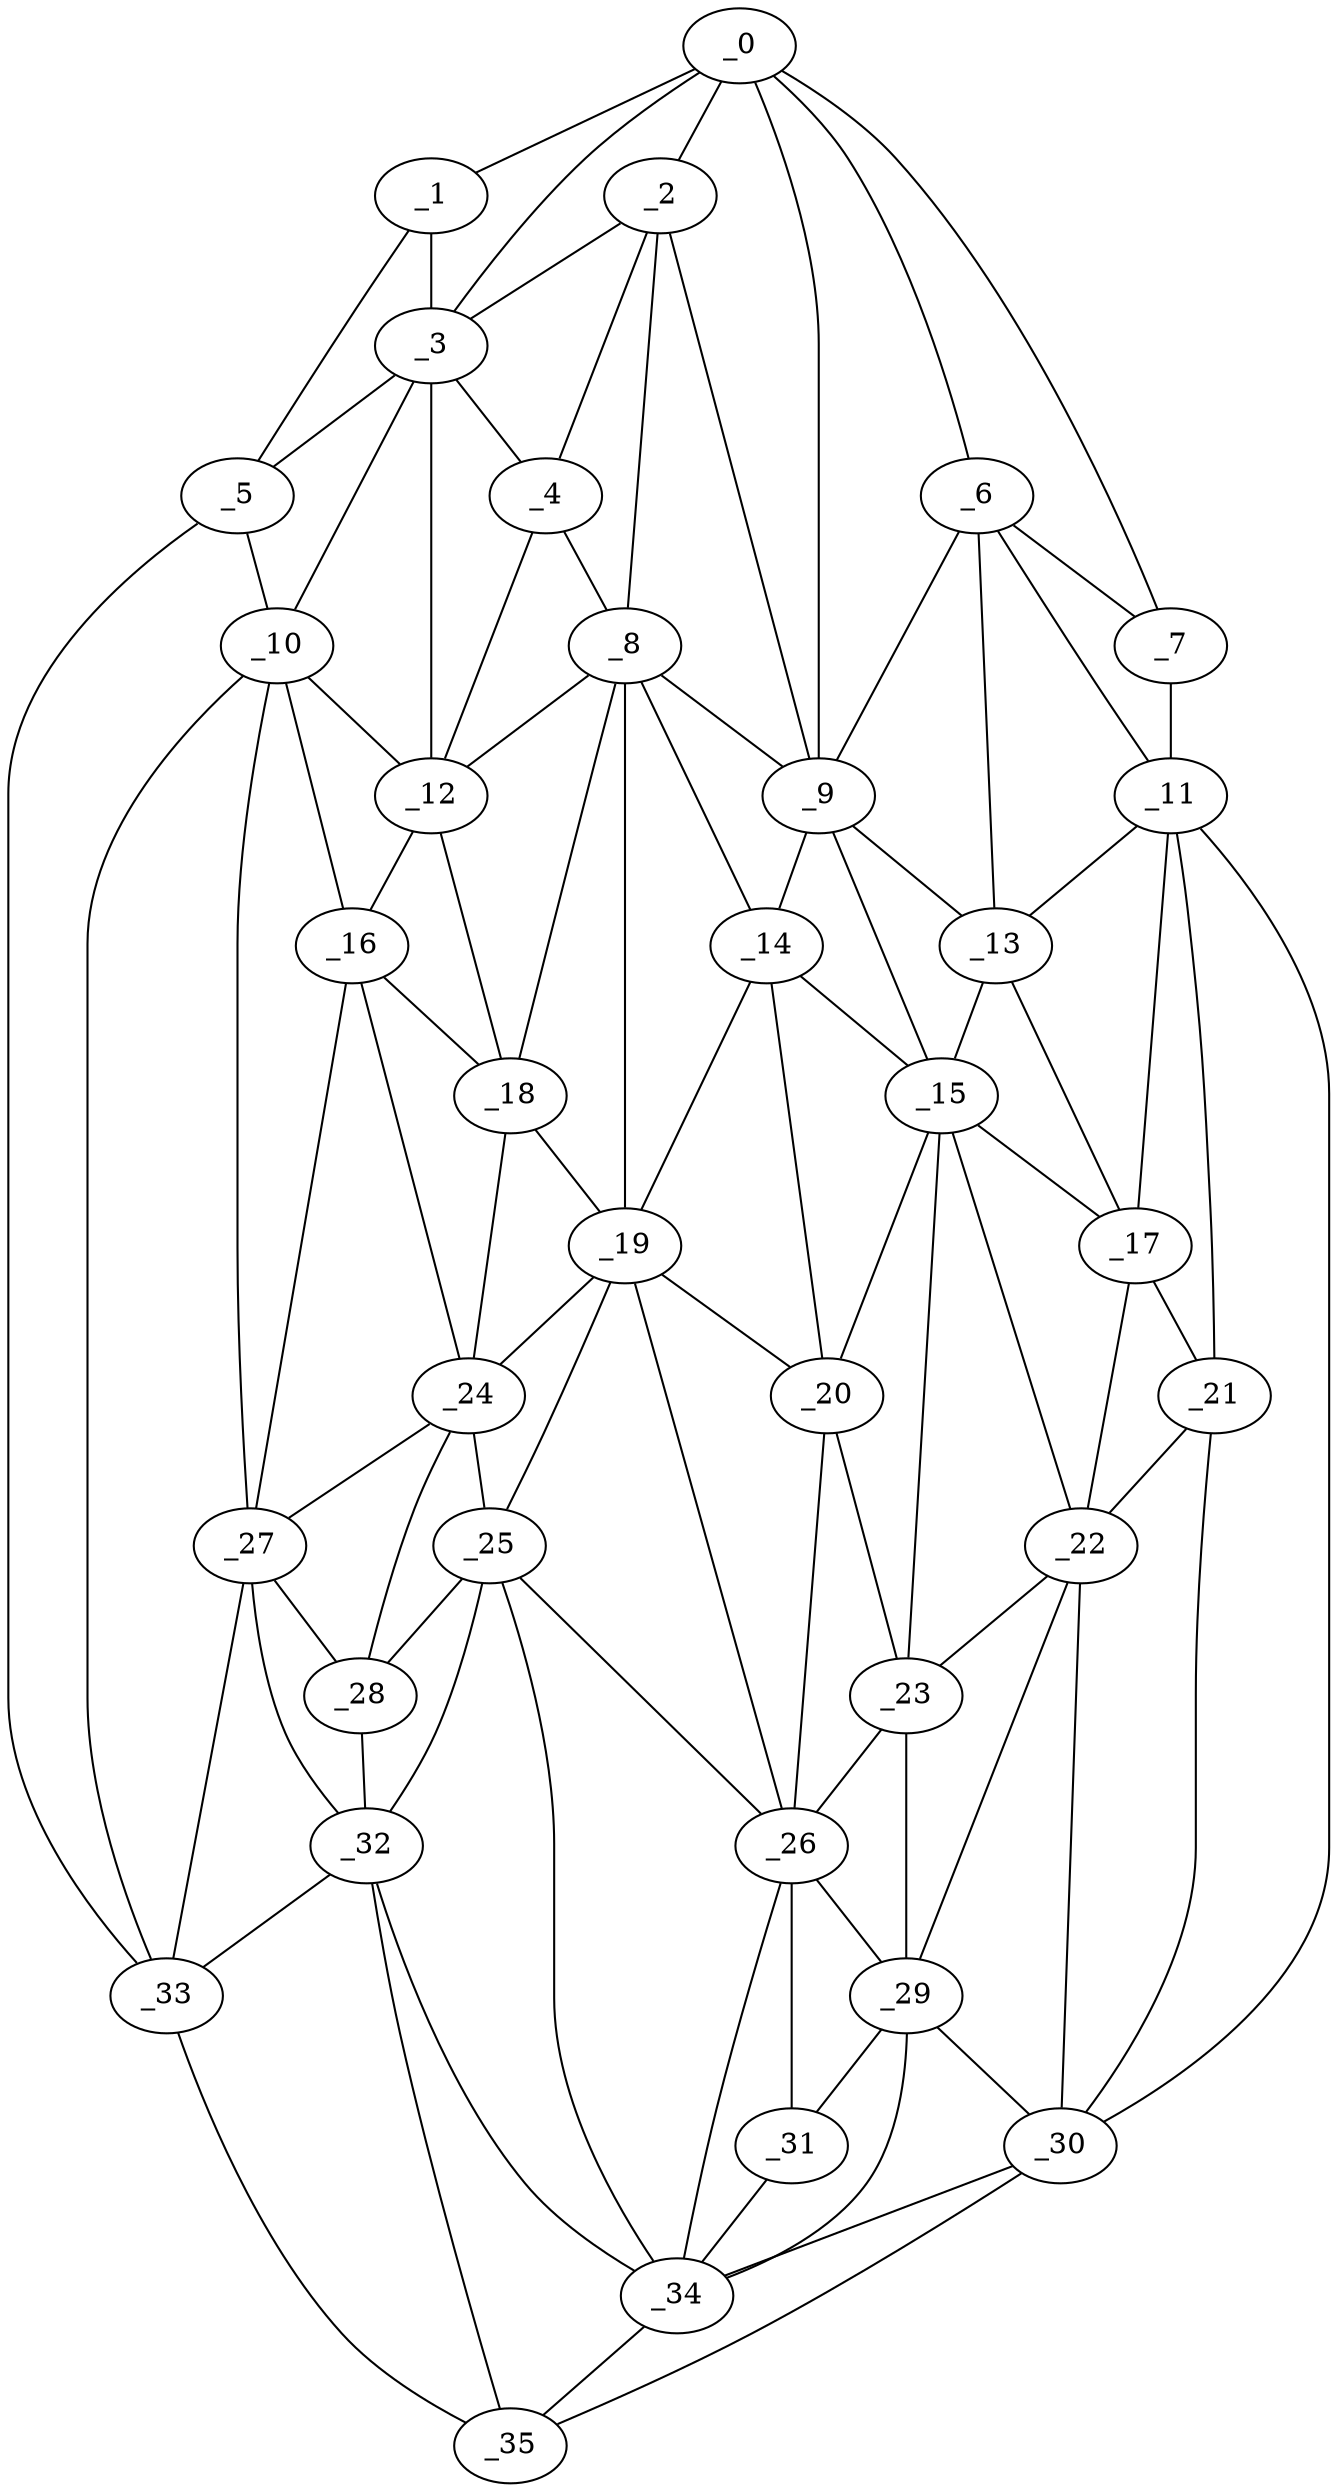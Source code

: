 graph "obj58__75.gxl" {
	_0	 [x=15,
		y=55];
	_1	 [x=26,
		y=14];
	_0 -- _1	 [valence=1];
	_2	 [x=34,
		y=45];
	_0 -- _2	 [valence=1];
	_3	 [x=36,
		y=27];
	_0 -- _3	 [valence=1];
	_6	 [x=53,
		y=96];
	_0 -- _6	 [valence=2];
	_7	 [x=53,
		y=105];
	_0 -- _7	 [valence=1];
	_9	 [x=57,
		y=84];
	_0 -- _9	 [valence=2];
	_1 -- _3	 [valence=2];
	_5	 [x=45,
		y=10];
	_1 -- _5	 [valence=1];
	_2 -- _3	 [valence=2];
	_4	 [x=37,
		y=43];
	_2 -- _4	 [valence=2];
	_8	 [x=55,
		y=48];
	_2 -- _8	 [valence=2];
	_2 -- _9	 [valence=2];
	_3 -- _4	 [valence=2];
	_3 -- _5	 [valence=1];
	_10	 [x=59,
		y=15];
	_3 -- _10	 [valence=2];
	_12	 [x=63,
		y=37];
	_3 -- _12	 [valence=1];
	_4 -- _8	 [valence=2];
	_4 -- _12	 [valence=2];
	_5 -- _10	 [valence=2];
	_33	 [x=102,
		y=16];
	_5 -- _33	 [valence=1];
	_6 -- _7	 [valence=2];
	_6 -- _9	 [valence=2];
	_11	 [x=62,
		y=107];
	_6 -- _11	 [valence=2];
	_13	 [x=64,
		y=94];
	_6 -- _13	 [valence=1];
	_7 -- _11	 [valence=1];
	_8 -- _9	 [valence=2];
	_8 -- _12	 [valence=2];
	_14	 [x=65,
		y=72];
	_8 -- _14	 [valence=2];
	_18	 [x=71,
		y=48];
	_8 -- _18	 [valence=2];
	_19	 [x=73,
		y=67];
	_8 -- _19	 [valence=1];
	_9 -- _13	 [valence=1];
	_9 -- _14	 [valence=2];
	_15	 [x=68,
		y=92];
	_9 -- _15	 [valence=2];
	_10 -- _12	 [valence=2];
	_16	 [x=69,
		y=39];
	_10 -- _16	 [valence=2];
	_27	 [x=93,
		y=28];
	_10 -- _27	 [valence=2];
	_10 -- _33	 [valence=2];
	_11 -- _13	 [valence=2];
	_17	 [x=70,
		y=102];
	_11 -- _17	 [valence=1];
	_21	 [x=74,
		y=104];
	_11 -- _21	 [valence=1];
	_30	 [x=96,
		y=100];
	_11 -- _30	 [valence=1];
	_12 -- _16	 [valence=2];
	_12 -- _18	 [valence=1];
	_13 -- _15	 [valence=1];
	_13 -- _17	 [valence=2];
	_14 -- _15	 [valence=1];
	_14 -- _19	 [valence=2];
	_20	 [x=73,
		y=73];
	_14 -- _20	 [valence=2];
	_15 -- _17	 [valence=2];
	_15 -- _20	 [valence=2];
	_22	 [x=81,
		y=90];
	_15 -- _22	 [valence=1];
	_23	 [x=82,
		y=81];
	_15 -- _23	 [valence=2];
	_16 -- _18	 [valence=2];
	_24	 [x=85,
		y=45];
	_16 -- _24	 [valence=2];
	_16 -- _27	 [valence=1];
	_17 -- _21	 [valence=1];
	_17 -- _22	 [valence=1];
	_18 -- _19	 [valence=1];
	_18 -- _24	 [valence=1];
	_19 -- _20	 [valence=2];
	_19 -- _24	 [valence=1];
	_25	 [x=89,
		y=46];
	_19 -- _25	 [valence=2];
	_26	 [x=89,
		y=72];
	_19 -- _26	 [valence=2];
	_20 -- _23	 [valence=1];
	_20 -- _26	 [valence=2];
	_21 -- _22	 [valence=2];
	_21 -- _30	 [valence=2];
	_22 -- _23	 [valence=2];
	_29	 [x=96,
		y=86];
	_22 -- _29	 [valence=1];
	_22 -- _30	 [valence=1];
	_23 -- _26	 [valence=2];
	_23 -- _29	 [valence=2];
	_24 -- _25	 [valence=2];
	_24 -- _27	 [valence=2];
	_28	 [x=96,
		y=39];
	_24 -- _28	 [valence=2];
	_25 -- _26	 [valence=1];
	_25 -- _28	 [valence=2];
	_32	 [x=99,
		y=41];
	_25 -- _32	 [valence=2];
	_34	 [x=107,
		y=69];
	_25 -- _34	 [valence=1];
	_26 -- _29	 [valence=2];
	_31	 [x=98,
		y=75];
	_26 -- _31	 [valence=2];
	_26 -- _34	 [valence=2];
	_27 -- _28	 [valence=2];
	_27 -- _32	 [valence=2];
	_27 -- _33	 [valence=1];
	_28 -- _32	 [valence=2];
	_29 -- _30	 [valence=2];
	_29 -- _31	 [valence=2];
	_29 -- _34	 [valence=1];
	_30 -- _34	 [valence=2];
	_35	 [x=116,
		y=58];
	_30 -- _35	 [valence=1];
	_31 -- _34	 [valence=1];
	_32 -- _33	 [valence=1];
	_32 -- _34	 [valence=1];
	_32 -- _35	 [valence=2];
	_33 -- _35	 [valence=1];
	_34 -- _35	 [valence=1];
}
